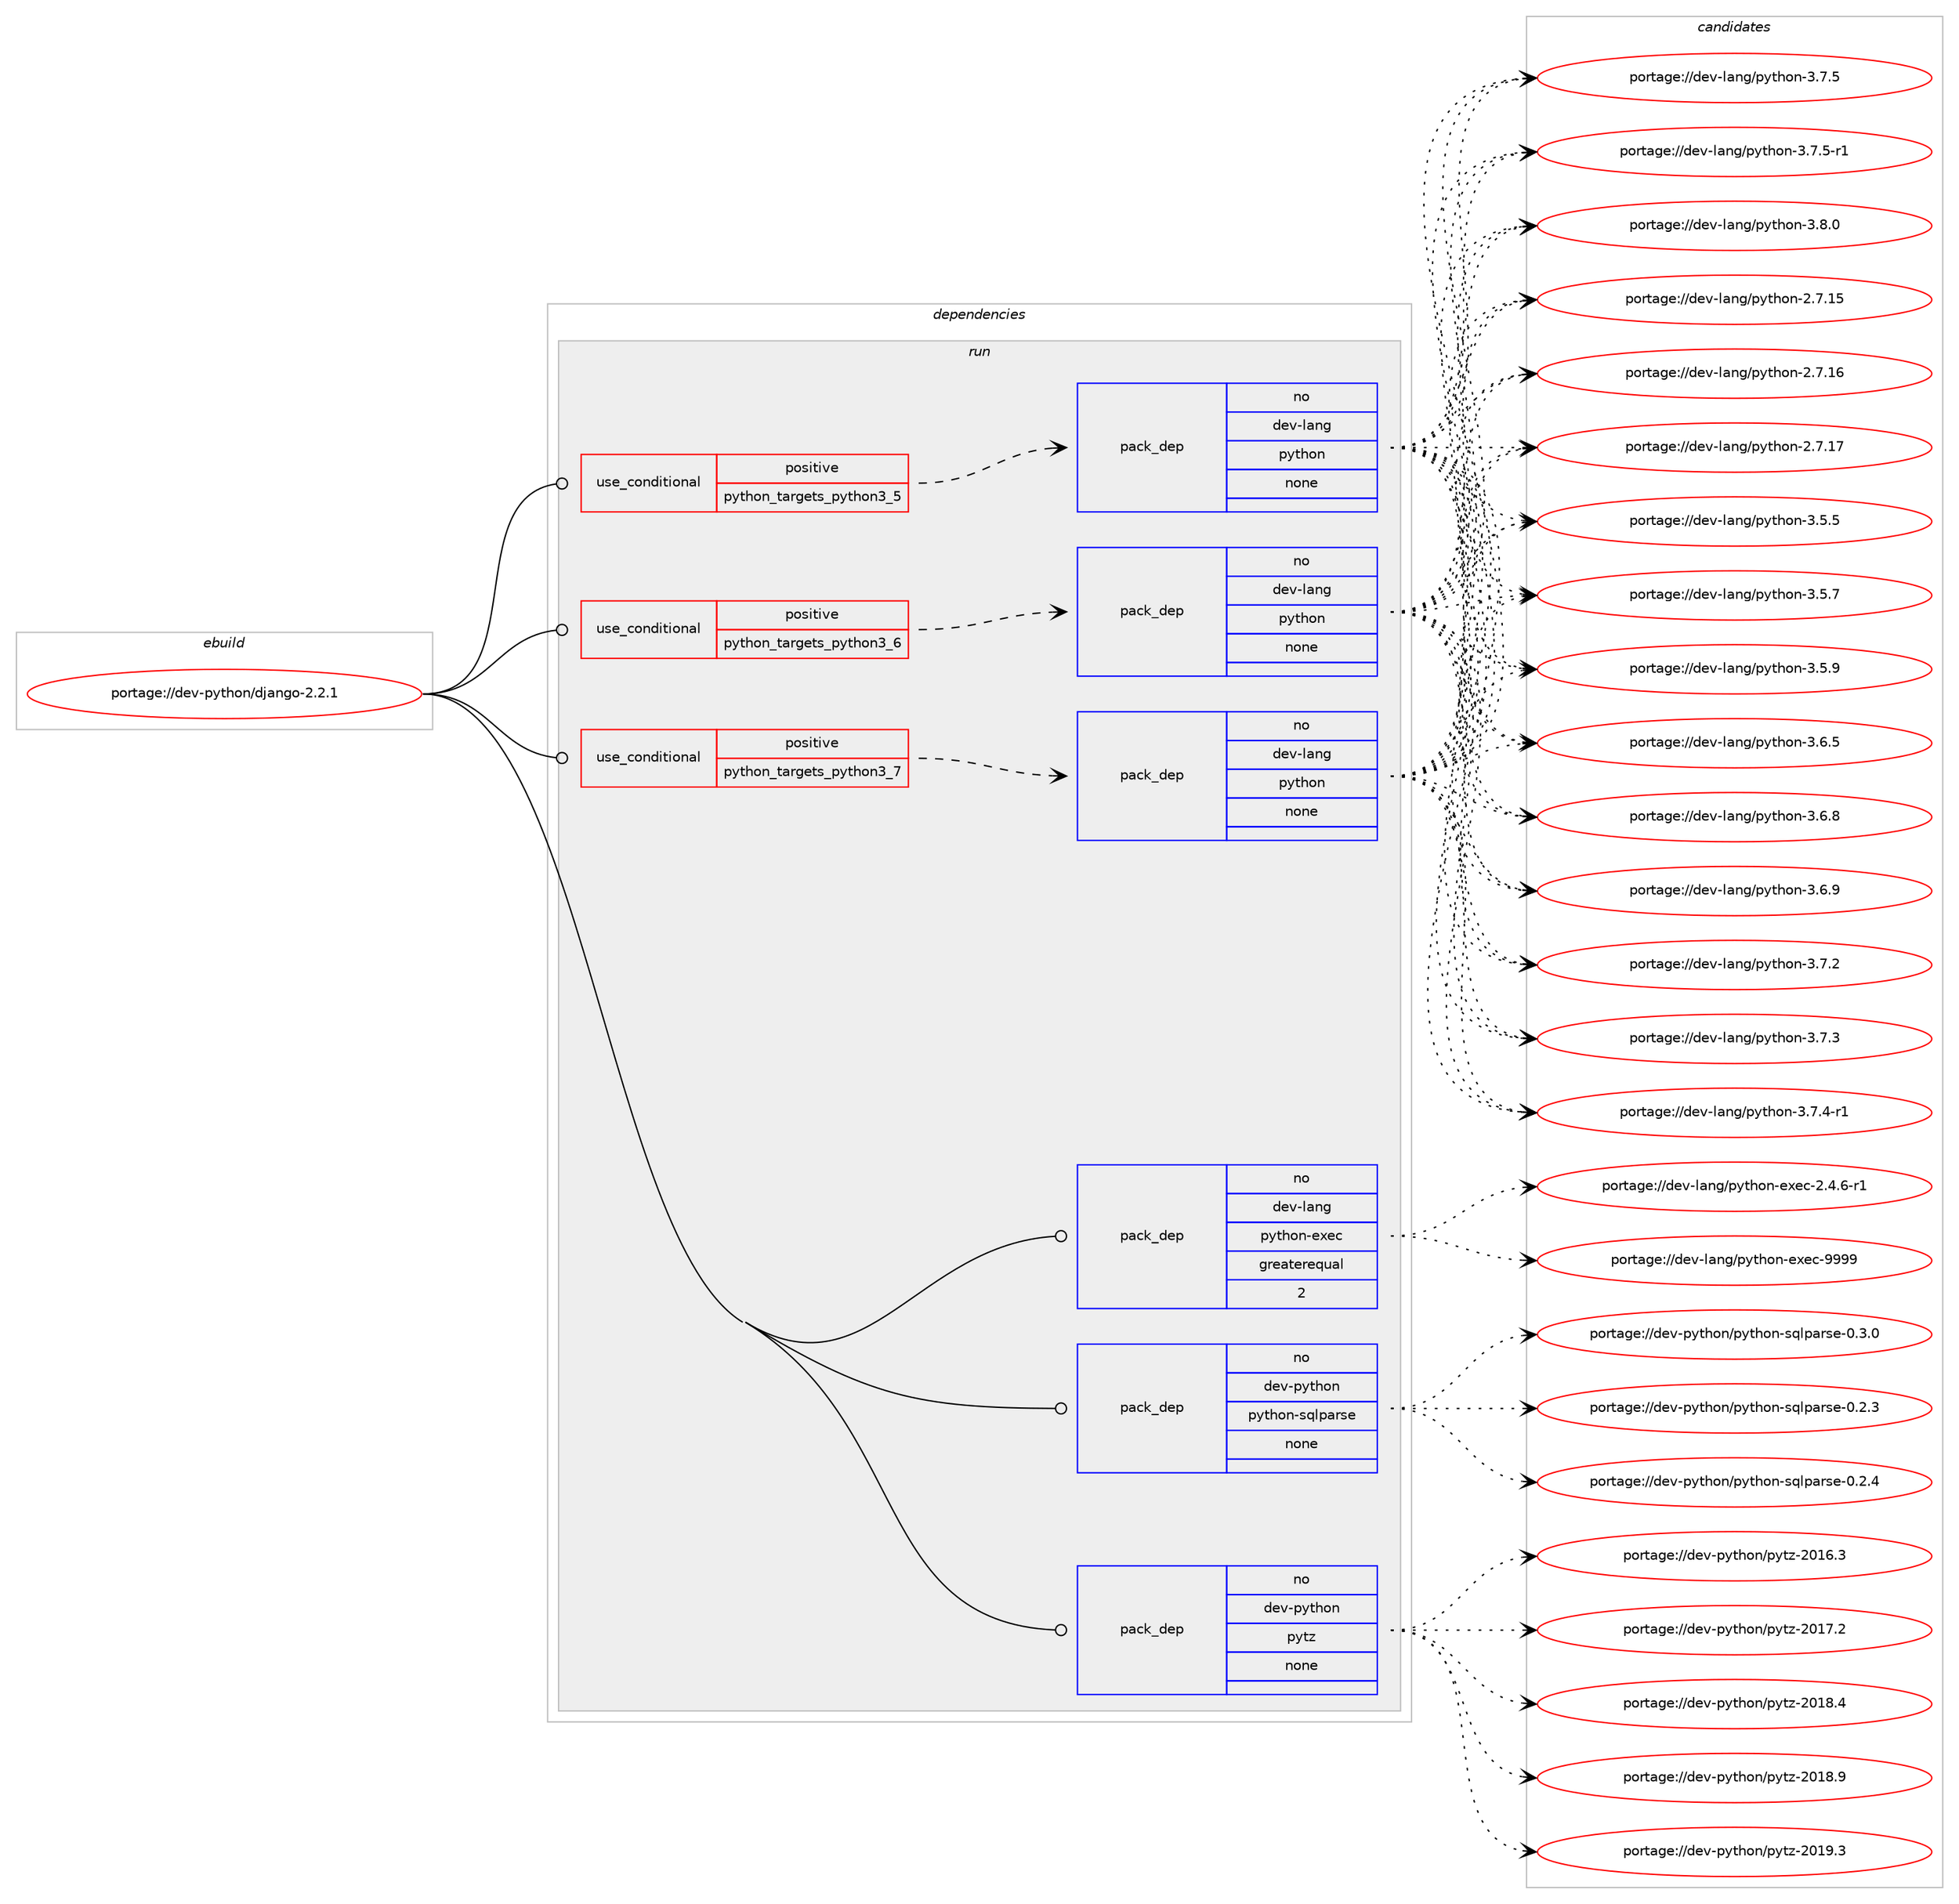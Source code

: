 digraph prolog {

# *************
# Graph options
# *************

newrank=true;
concentrate=true;
compound=true;
graph [rankdir=LR,fontname=Helvetica,fontsize=10,ranksep=1.5];#, ranksep=2.5, nodesep=0.2];
edge  [arrowhead=vee];
node  [fontname=Helvetica,fontsize=10];

# **********
# The ebuild
# **********

subgraph cluster_leftcol {
color=gray;
rank=same;
label=<<i>ebuild</i>>;
id [label="portage://dev-python/django-2.2.1", color=red, width=4, href="../dev-python/django-2.2.1.svg"];
}

# ****************
# The dependencies
# ****************

subgraph cluster_midcol {
color=gray;
label=<<i>dependencies</i>>;
subgraph cluster_compile {
fillcolor="#eeeeee";
style=filled;
label=<<i>compile</i>>;
}
subgraph cluster_compileandrun {
fillcolor="#eeeeee";
style=filled;
label=<<i>compile and run</i>>;
}
subgraph cluster_run {
fillcolor="#eeeeee";
style=filled;
label=<<i>run</i>>;
subgraph cond27697 {
dependency136471 [label=<<TABLE BORDER="0" CELLBORDER="1" CELLSPACING="0" CELLPADDING="4"><TR><TD ROWSPAN="3" CELLPADDING="10">use_conditional</TD></TR><TR><TD>positive</TD></TR><TR><TD>python_targets_python3_5</TD></TR></TABLE>>, shape=none, color=red];
subgraph pack105459 {
dependency136472 [label=<<TABLE BORDER="0" CELLBORDER="1" CELLSPACING="0" CELLPADDING="4" WIDTH="220"><TR><TD ROWSPAN="6" CELLPADDING="30">pack_dep</TD></TR><TR><TD WIDTH="110">no</TD></TR><TR><TD>dev-lang</TD></TR><TR><TD>python</TD></TR><TR><TD>none</TD></TR><TR><TD></TD></TR></TABLE>>, shape=none, color=blue];
}
dependency136471:e -> dependency136472:w [weight=20,style="dashed",arrowhead="vee"];
}
id:e -> dependency136471:w [weight=20,style="solid",arrowhead="odot"];
subgraph cond27698 {
dependency136473 [label=<<TABLE BORDER="0" CELLBORDER="1" CELLSPACING="0" CELLPADDING="4"><TR><TD ROWSPAN="3" CELLPADDING="10">use_conditional</TD></TR><TR><TD>positive</TD></TR><TR><TD>python_targets_python3_6</TD></TR></TABLE>>, shape=none, color=red];
subgraph pack105460 {
dependency136474 [label=<<TABLE BORDER="0" CELLBORDER="1" CELLSPACING="0" CELLPADDING="4" WIDTH="220"><TR><TD ROWSPAN="6" CELLPADDING="30">pack_dep</TD></TR><TR><TD WIDTH="110">no</TD></TR><TR><TD>dev-lang</TD></TR><TR><TD>python</TD></TR><TR><TD>none</TD></TR><TR><TD></TD></TR></TABLE>>, shape=none, color=blue];
}
dependency136473:e -> dependency136474:w [weight=20,style="dashed",arrowhead="vee"];
}
id:e -> dependency136473:w [weight=20,style="solid",arrowhead="odot"];
subgraph cond27699 {
dependency136475 [label=<<TABLE BORDER="0" CELLBORDER="1" CELLSPACING="0" CELLPADDING="4"><TR><TD ROWSPAN="3" CELLPADDING="10">use_conditional</TD></TR><TR><TD>positive</TD></TR><TR><TD>python_targets_python3_7</TD></TR></TABLE>>, shape=none, color=red];
subgraph pack105461 {
dependency136476 [label=<<TABLE BORDER="0" CELLBORDER="1" CELLSPACING="0" CELLPADDING="4" WIDTH="220"><TR><TD ROWSPAN="6" CELLPADDING="30">pack_dep</TD></TR><TR><TD WIDTH="110">no</TD></TR><TR><TD>dev-lang</TD></TR><TR><TD>python</TD></TR><TR><TD>none</TD></TR><TR><TD></TD></TR></TABLE>>, shape=none, color=blue];
}
dependency136475:e -> dependency136476:w [weight=20,style="dashed",arrowhead="vee"];
}
id:e -> dependency136475:w [weight=20,style="solid",arrowhead="odot"];
subgraph pack105462 {
dependency136477 [label=<<TABLE BORDER="0" CELLBORDER="1" CELLSPACING="0" CELLPADDING="4" WIDTH="220"><TR><TD ROWSPAN="6" CELLPADDING="30">pack_dep</TD></TR><TR><TD WIDTH="110">no</TD></TR><TR><TD>dev-lang</TD></TR><TR><TD>python-exec</TD></TR><TR><TD>greaterequal</TD></TR><TR><TD>2</TD></TR></TABLE>>, shape=none, color=blue];
}
id:e -> dependency136477:w [weight=20,style="solid",arrowhead="odot"];
subgraph pack105463 {
dependency136478 [label=<<TABLE BORDER="0" CELLBORDER="1" CELLSPACING="0" CELLPADDING="4" WIDTH="220"><TR><TD ROWSPAN="6" CELLPADDING="30">pack_dep</TD></TR><TR><TD WIDTH="110">no</TD></TR><TR><TD>dev-python</TD></TR><TR><TD>python-sqlparse</TD></TR><TR><TD>none</TD></TR><TR><TD></TD></TR></TABLE>>, shape=none, color=blue];
}
id:e -> dependency136478:w [weight=20,style="solid",arrowhead="odot"];
subgraph pack105464 {
dependency136479 [label=<<TABLE BORDER="0" CELLBORDER="1" CELLSPACING="0" CELLPADDING="4" WIDTH="220"><TR><TD ROWSPAN="6" CELLPADDING="30">pack_dep</TD></TR><TR><TD WIDTH="110">no</TD></TR><TR><TD>dev-python</TD></TR><TR><TD>pytz</TD></TR><TR><TD>none</TD></TR><TR><TD></TD></TR></TABLE>>, shape=none, color=blue];
}
id:e -> dependency136479:w [weight=20,style="solid",arrowhead="odot"];
}
}

# **************
# The candidates
# **************

subgraph cluster_choices {
rank=same;
color=gray;
label=<<i>candidates</i>>;

subgraph choice105459 {
color=black;
nodesep=1;
choiceportage10010111845108971101034711212111610411111045504655464953 [label="portage://dev-lang/python-2.7.15", color=red, width=4,href="../dev-lang/python-2.7.15.svg"];
choiceportage10010111845108971101034711212111610411111045504655464954 [label="portage://dev-lang/python-2.7.16", color=red, width=4,href="../dev-lang/python-2.7.16.svg"];
choiceportage10010111845108971101034711212111610411111045504655464955 [label="portage://dev-lang/python-2.7.17", color=red, width=4,href="../dev-lang/python-2.7.17.svg"];
choiceportage100101118451089711010347112121116104111110455146534653 [label="portage://dev-lang/python-3.5.5", color=red, width=4,href="../dev-lang/python-3.5.5.svg"];
choiceportage100101118451089711010347112121116104111110455146534655 [label="portage://dev-lang/python-3.5.7", color=red, width=4,href="../dev-lang/python-3.5.7.svg"];
choiceportage100101118451089711010347112121116104111110455146534657 [label="portage://dev-lang/python-3.5.9", color=red, width=4,href="../dev-lang/python-3.5.9.svg"];
choiceportage100101118451089711010347112121116104111110455146544653 [label="portage://dev-lang/python-3.6.5", color=red, width=4,href="../dev-lang/python-3.6.5.svg"];
choiceportage100101118451089711010347112121116104111110455146544656 [label="portage://dev-lang/python-3.6.8", color=red, width=4,href="../dev-lang/python-3.6.8.svg"];
choiceportage100101118451089711010347112121116104111110455146544657 [label="portage://dev-lang/python-3.6.9", color=red, width=4,href="../dev-lang/python-3.6.9.svg"];
choiceportage100101118451089711010347112121116104111110455146554650 [label="portage://dev-lang/python-3.7.2", color=red, width=4,href="../dev-lang/python-3.7.2.svg"];
choiceportage100101118451089711010347112121116104111110455146554651 [label="portage://dev-lang/python-3.7.3", color=red, width=4,href="../dev-lang/python-3.7.3.svg"];
choiceportage1001011184510897110103471121211161041111104551465546524511449 [label="portage://dev-lang/python-3.7.4-r1", color=red, width=4,href="../dev-lang/python-3.7.4-r1.svg"];
choiceportage100101118451089711010347112121116104111110455146554653 [label="portage://dev-lang/python-3.7.5", color=red, width=4,href="../dev-lang/python-3.7.5.svg"];
choiceportage1001011184510897110103471121211161041111104551465546534511449 [label="portage://dev-lang/python-3.7.5-r1", color=red, width=4,href="../dev-lang/python-3.7.5-r1.svg"];
choiceportage100101118451089711010347112121116104111110455146564648 [label="portage://dev-lang/python-3.8.0", color=red, width=4,href="../dev-lang/python-3.8.0.svg"];
dependency136472:e -> choiceportage10010111845108971101034711212111610411111045504655464953:w [style=dotted,weight="100"];
dependency136472:e -> choiceportage10010111845108971101034711212111610411111045504655464954:w [style=dotted,weight="100"];
dependency136472:e -> choiceportage10010111845108971101034711212111610411111045504655464955:w [style=dotted,weight="100"];
dependency136472:e -> choiceportage100101118451089711010347112121116104111110455146534653:w [style=dotted,weight="100"];
dependency136472:e -> choiceportage100101118451089711010347112121116104111110455146534655:w [style=dotted,weight="100"];
dependency136472:e -> choiceportage100101118451089711010347112121116104111110455146534657:w [style=dotted,weight="100"];
dependency136472:e -> choiceportage100101118451089711010347112121116104111110455146544653:w [style=dotted,weight="100"];
dependency136472:e -> choiceportage100101118451089711010347112121116104111110455146544656:w [style=dotted,weight="100"];
dependency136472:e -> choiceportage100101118451089711010347112121116104111110455146544657:w [style=dotted,weight="100"];
dependency136472:e -> choiceportage100101118451089711010347112121116104111110455146554650:w [style=dotted,weight="100"];
dependency136472:e -> choiceportage100101118451089711010347112121116104111110455146554651:w [style=dotted,weight="100"];
dependency136472:e -> choiceportage1001011184510897110103471121211161041111104551465546524511449:w [style=dotted,weight="100"];
dependency136472:e -> choiceportage100101118451089711010347112121116104111110455146554653:w [style=dotted,weight="100"];
dependency136472:e -> choiceportage1001011184510897110103471121211161041111104551465546534511449:w [style=dotted,weight="100"];
dependency136472:e -> choiceportage100101118451089711010347112121116104111110455146564648:w [style=dotted,weight="100"];
}
subgraph choice105460 {
color=black;
nodesep=1;
choiceportage10010111845108971101034711212111610411111045504655464953 [label="portage://dev-lang/python-2.7.15", color=red, width=4,href="../dev-lang/python-2.7.15.svg"];
choiceportage10010111845108971101034711212111610411111045504655464954 [label="portage://dev-lang/python-2.7.16", color=red, width=4,href="../dev-lang/python-2.7.16.svg"];
choiceportage10010111845108971101034711212111610411111045504655464955 [label="portage://dev-lang/python-2.7.17", color=red, width=4,href="../dev-lang/python-2.7.17.svg"];
choiceportage100101118451089711010347112121116104111110455146534653 [label="portage://dev-lang/python-3.5.5", color=red, width=4,href="../dev-lang/python-3.5.5.svg"];
choiceportage100101118451089711010347112121116104111110455146534655 [label="portage://dev-lang/python-3.5.7", color=red, width=4,href="../dev-lang/python-3.5.7.svg"];
choiceportage100101118451089711010347112121116104111110455146534657 [label="portage://dev-lang/python-3.5.9", color=red, width=4,href="../dev-lang/python-3.5.9.svg"];
choiceportage100101118451089711010347112121116104111110455146544653 [label="portage://dev-lang/python-3.6.5", color=red, width=4,href="../dev-lang/python-3.6.5.svg"];
choiceportage100101118451089711010347112121116104111110455146544656 [label="portage://dev-lang/python-3.6.8", color=red, width=4,href="../dev-lang/python-3.6.8.svg"];
choiceportage100101118451089711010347112121116104111110455146544657 [label="portage://dev-lang/python-3.6.9", color=red, width=4,href="../dev-lang/python-3.6.9.svg"];
choiceportage100101118451089711010347112121116104111110455146554650 [label="portage://dev-lang/python-3.7.2", color=red, width=4,href="../dev-lang/python-3.7.2.svg"];
choiceportage100101118451089711010347112121116104111110455146554651 [label="portage://dev-lang/python-3.7.3", color=red, width=4,href="../dev-lang/python-3.7.3.svg"];
choiceportage1001011184510897110103471121211161041111104551465546524511449 [label="portage://dev-lang/python-3.7.4-r1", color=red, width=4,href="../dev-lang/python-3.7.4-r1.svg"];
choiceportage100101118451089711010347112121116104111110455146554653 [label="portage://dev-lang/python-3.7.5", color=red, width=4,href="../dev-lang/python-3.7.5.svg"];
choiceportage1001011184510897110103471121211161041111104551465546534511449 [label="portage://dev-lang/python-3.7.5-r1", color=red, width=4,href="../dev-lang/python-3.7.5-r1.svg"];
choiceportage100101118451089711010347112121116104111110455146564648 [label="portage://dev-lang/python-3.8.0", color=red, width=4,href="../dev-lang/python-3.8.0.svg"];
dependency136474:e -> choiceportage10010111845108971101034711212111610411111045504655464953:w [style=dotted,weight="100"];
dependency136474:e -> choiceportage10010111845108971101034711212111610411111045504655464954:w [style=dotted,weight="100"];
dependency136474:e -> choiceportage10010111845108971101034711212111610411111045504655464955:w [style=dotted,weight="100"];
dependency136474:e -> choiceportage100101118451089711010347112121116104111110455146534653:w [style=dotted,weight="100"];
dependency136474:e -> choiceportage100101118451089711010347112121116104111110455146534655:w [style=dotted,weight="100"];
dependency136474:e -> choiceportage100101118451089711010347112121116104111110455146534657:w [style=dotted,weight="100"];
dependency136474:e -> choiceportage100101118451089711010347112121116104111110455146544653:w [style=dotted,weight="100"];
dependency136474:e -> choiceportage100101118451089711010347112121116104111110455146544656:w [style=dotted,weight="100"];
dependency136474:e -> choiceportage100101118451089711010347112121116104111110455146544657:w [style=dotted,weight="100"];
dependency136474:e -> choiceportage100101118451089711010347112121116104111110455146554650:w [style=dotted,weight="100"];
dependency136474:e -> choiceportage100101118451089711010347112121116104111110455146554651:w [style=dotted,weight="100"];
dependency136474:e -> choiceportage1001011184510897110103471121211161041111104551465546524511449:w [style=dotted,weight="100"];
dependency136474:e -> choiceportage100101118451089711010347112121116104111110455146554653:w [style=dotted,weight="100"];
dependency136474:e -> choiceportage1001011184510897110103471121211161041111104551465546534511449:w [style=dotted,weight="100"];
dependency136474:e -> choiceportage100101118451089711010347112121116104111110455146564648:w [style=dotted,weight="100"];
}
subgraph choice105461 {
color=black;
nodesep=1;
choiceportage10010111845108971101034711212111610411111045504655464953 [label="portage://dev-lang/python-2.7.15", color=red, width=4,href="../dev-lang/python-2.7.15.svg"];
choiceportage10010111845108971101034711212111610411111045504655464954 [label="portage://dev-lang/python-2.7.16", color=red, width=4,href="../dev-lang/python-2.7.16.svg"];
choiceportage10010111845108971101034711212111610411111045504655464955 [label="portage://dev-lang/python-2.7.17", color=red, width=4,href="../dev-lang/python-2.7.17.svg"];
choiceportage100101118451089711010347112121116104111110455146534653 [label="portage://dev-lang/python-3.5.5", color=red, width=4,href="../dev-lang/python-3.5.5.svg"];
choiceportage100101118451089711010347112121116104111110455146534655 [label="portage://dev-lang/python-3.5.7", color=red, width=4,href="../dev-lang/python-3.5.7.svg"];
choiceportage100101118451089711010347112121116104111110455146534657 [label="portage://dev-lang/python-3.5.9", color=red, width=4,href="../dev-lang/python-3.5.9.svg"];
choiceportage100101118451089711010347112121116104111110455146544653 [label="portage://dev-lang/python-3.6.5", color=red, width=4,href="../dev-lang/python-3.6.5.svg"];
choiceportage100101118451089711010347112121116104111110455146544656 [label="portage://dev-lang/python-3.6.8", color=red, width=4,href="../dev-lang/python-3.6.8.svg"];
choiceportage100101118451089711010347112121116104111110455146544657 [label="portage://dev-lang/python-3.6.9", color=red, width=4,href="../dev-lang/python-3.6.9.svg"];
choiceportage100101118451089711010347112121116104111110455146554650 [label="portage://dev-lang/python-3.7.2", color=red, width=4,href="../dev-lang/python-3.7.2.svg"];
choiceportage100101118451089711010347112121116104111110455146554651 [label="portage://dev-lang/python-3.7.3", color=red, width=4,href="../dev-lang/python-3.7.3.svg"];
choiceportage1001011184510897110103471121211161041111104551465546524511449 [label="portage://dev-lang/python-3.7.4-r1", color=red, width=4,href="../dev-lang/python-3.7.4-r1.svg"];
choiceportage100101118451089711010347112121116104111110455146554653 [label="portage://dev-lang/python-3.7.5", color=red, width=4,href="../dev-lang/python-3.7.5.svg"];
choiceportage1001011184510897110103471121211161041111104551465546534511449 [label="portage://dev-lang/python-3.7.5-r1", color=red, width=4,href="../dev-lang/python-3.7.5-r1.svg"];
choiceportage100101118451089711010347112121116104111110455146564648 [label="portage://dev-lang/python-3.8.0", color=red, width=4,href="../dev-lang/python-3.8.0.svg"];
dependency136476:e -> choiceportage10010111845108971101034711212111610411111045504655464953:w [style=dotted,weight="100"];
dependency136476:e -> choiceportage10010111845108971101034711212111610411111045504655464954:w [style=dotted,weight="100"];
dependency136476:e -> choiceportage10010111845108971101034711212111610411111045504655464955:w [style=dotted,weight="100"];
dependency136476:e -> choiceportage100101118451089711010347112121116104111110455146534653:w [style=dotted,weight="100"];
dependency136476:e -> choiceportage100101118451089711010347112121116104111110455146534655:w [style=dotted,weight="100"];
dependency136476:e -> choiceportage100101118451089711010347112121116104111110455146534657:w [style=dotted,weight="100"];
dependency136476:e -> choiceportage100101118451089711010347112121116104111110455146544653:w [style=dotted,weight="100"];
dependency136476:e -> choiceportage100101118451089711010347112121116104111110455146544656:w [style=dotted,weight="100"];
dependency136476:e -> choiceportage100101118451089711010347112121116104111110455146544657:w [style=dotted,weight="100"];
dependency136476:e -> choiceportage100101118451089711010347112121116104111110455146554650:w [style=dotted,weight="100"];
dependency136476:e -> choiceportage100101118451089711010347112121116104111110455146554651:w [style=dotted,weight="100"];
dependency136476:e -> choiceportage1001011184510897110103471121211161041111104551465546524511449:w [style=dotted,weight="100"];
dependency136476:e -> choiceportage100101118451089711010347112121116104111110455146554653:w [style=dotted,weight="100"];
dependency136476:e -> choiceportage1001011184510897110103471121211161041111104551465546534511449:w [style=dotted,weight="100"];
dependency136476:e -> choiceportage100101118451089711010347112121116104111110455146564648:w [style=dotted,weight="100"];
}
subgraph choice105462 {
color=black;
nodesep=1;
choiceportage10010111845108971101034711212111610411111045101120101994550465246544511449 [label="portage://dev-lang/python-exec-2.4.6-r1", color=red, width=4,href="../dev-lang/python-exec-2.4.6-r1.svg"];
choiceportage10010111845108971101034711212111610411111045101120101994557575757 [label="portage://dev-lang/python-exec-9999", color=red, width=4,href="../dev-lang/python-exec-9999.svg"];
dependency136477:e -> choiceportage10010111845108971101034711212111610411111045101120101994550465246544511449:w [style=dotted,weight="100"];
dependency136477:e -> choiceportage10010111845108971101034711212111610411111045101120101994557575757:w [style=dotted,weight="100"];
}
subgraph choice105463 {
color=black;
nodesep=1;
choiceportage10010111845112121116104111110471121211161041111104511511310811297114115101454846504651 [label="portage://dev-python/python-sqlparse-0.2.3", color=red, width=4,href="../dev-python/python-sqlparse-0.2.3.svg"];
choiceportage10010111845112121116104111110471121211161041111104511511310811297114115101454846504652 [label="portage://dev-python/python-sqlparse-0.2.4", color=red, width=4,href="../dev-python/python-sqlparse-0.2.4.svg"];
choiceportage10010111845112121116104111110471121211161041111104511511310811297114115101454846514648 [label="portage://dev-python/python-sqlparse-0.3.0", color=red, width=4,href="../dev-python/python-sqlparse-0.3.0.svg"];
dependency136478:e -> choiceportage10010111845112121116104111110471121211161041111104511511310811297114115101454846504651:w [style=dotted,weight="100"];
dependency136478:e -> choiceportage10010111845112121116104111110471121211161041111104511511310811297114115101454846504652:w [style=dotted,weight="100"];
dependency136478:e -> choiceportage10010111845112121116104111110471121211161041111104511511310811297114115101454846514648:w [style=dotted,weight="100"];
}
subgraph choice105464 {
color=black;
nodesep=1;
choiceportage100101118451121211161041111104711212111612245504849544651 [label="portage://dev-python/pytz-2016.3", color=red, width=4,href="../dev-python/pytz-2016.3.svg"];
choiceportage100101118451121211161041111104711212111612245504849554650 [label="portage://dev-python/pytz-2017.2", color=red, width=4,href="../dev-python/pytz-2017.2.svg"];
choiceportage100101118451121211161041111104711212111612245504849564652 [label="portage://dev-python/pytz-2018.4", color=red, width=4,href="../dev-python/pytz-2018.4.svg"];
choiceportage100101118451121211161041111104711212111612245504849564657 [label="portage://dev-python/pytz-2018.9", color=red, width=4,href="../dev-python/pytz-2018.9.svg"];
choiceportage100101118451121211161041111104711212111612245504849574651 [label="portage://dev-python/pytz-2019.3", color=red, width=4,href="../dev-python/pytz-2019.3.svg"];
dependency136479:e -> choiceportage100101118451121211161041111104711212111612245504849544651:w [style=dotted,weight="100"];
dependency136479:e -> choiceportage100101118451121211161041111104711212111612245504849554650:w [style=dotted,weight="100"];
dependency136479:e -> choiceportage100101118451121211161041111104711212111612245504849564652:w [style=dotted,weight="100"];
dependency136479:e -> choiceportage100101118451121211161041111104711212111612245504849564657:w [style=dotted,weight="100"];
dependency136479:e -> choiceportage100101118451121211161041111104711212111612245504849574651:w [style=dotted,weight="100"];
}
}

}
